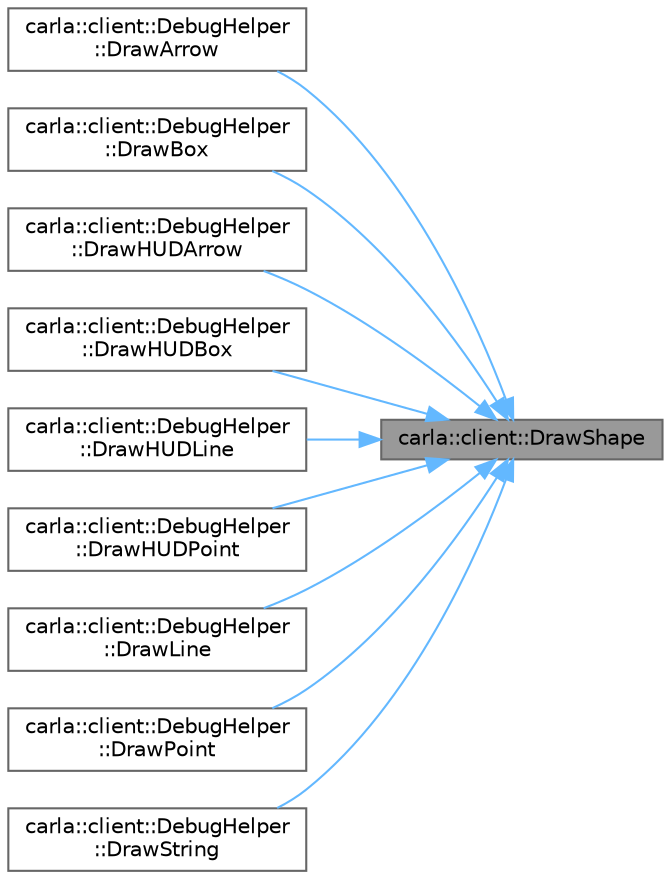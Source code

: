 digraph "carla::client::DrawShape"
{
 // INTERACTIVE_SVG=YES
 // LATEX_PDF_SIZE
  bgcolor="transparent";
  edge [fontname=Helvetica,fontsize=10,labelfontname=Helvetica,labelfontsize=10];
  node [fontname=Helvetica,fontsize=10,shape=box,height=0.2,width=0.4];
  rankdir="RL";
  Node1 [id="Node000001",label="carla::client::DrawShape",height=0.2,width=0.4,color="gray40", fillcolor="grey60", style="filled", fontcolor="black",tooltip=" "];
  Node1 -> Node2 [id="edge1_Node000001_Node000002",dir="back",color="steelblue1",style="solid",tooltip=" "];
  Node2 [id="Node000002",label="carla::client::DebugHelper\l::DrawArrow",height=0.2,width=0.4,color="grey40", fillcolor="white", style="filled",URL="$d1/d64/classcarla_1_1client_1_1DebugHelper.html#adb8a1c285fa59957f0a21bc3879403a8",tooltip=" "];
  Node1 -> Node3 [id="edge2_Node000001_Node000003",dir="back",color="steelblue1",style="solid",tooltip=" "];
  Node3 [id="Node000003",label="carla::client::DebugHelper\l::DrawBox",height=0.2,width=0.4,color="grey40", fillcolor="white", style="filled",URL="$d1/d64/classcarla_1_1client_1_1DebugHelper.html#affa4cb11e3c4dc1f57753b9cd97ebf60",tooltip=" "];
  Node1 -> Node4 [id="edge3_Node000001_Node000004",dir="back",color="steelblue1",style="solid",tooltip=" "];
  Node4 [id="Node000004",label="carla::client::DebugHelper\l::DrawHUDArrow",height=0.2,width=0.4,color="grey40", fillcolor="white", style="filled",URL="$d1/d64/classcarla_1_1client_1_1DebugHelper.html#a1f8f460373bf923ce8fa2e010e5b8a08",tooltip=" "];
  Node1 -> Node5 [id="edge4_Node000001_Node000005",dir="back",color="steelblue1",style="solid",tooltip=" "];
  Node5 [id="Node000005",label="carla::client::DebugHelper\l::DrawHUDBox",height=0.2,width=0.4,color="grey40", fillcolor="white", style="filled",URL="$d1/d64/classcarla_1_1client_1_1DebugHelper.html#a9cdac667ff363b82bff2d6911dab59a4",tooltip=" "];
  Node1 -> Node6 [id="edge5_Node000001_Node000006",dir="back",color="steelblue1",style="solid",tooltip=" "];
  Node6 [id="Node000006",label="carla::client::DebugHelper\l::DrawHUDLine",height=0.2,width=0.4,color="grey40", fillcolor="white", style="filled",URL="$d1/d64/classcarla_1_1client_1_1DebugHelper.html#a93c0cbda6faac95842e7a1a744243621",tooltip=" "];
  Node1 -> Node7 [id="edge6_Node000001_Node000007",dir="back",color="steelblue1",style="solid",tooltip=" "];
  Node7 [id="Node000007",label="carla::client::DebugHelper\l::DrawHUDPoint",height=0.2,width=0.4,color="grey40", fillcolor="white", style="filled",URL="$d1/d64/classcarla_1_1client_1_1DebugHelper.html#a88a6ad03bcef6f37bf28ba6661d3738a",tooltip=" "];
  Node1 -> Node8 [id="edge7_Node000001_Node000008",dir="back",color="steelblue1",style="solid",tooltip=" "];
  Node8 [id="Node000008",label="carla::client::DebugHelper\l::DrawLine",height=0.2,width=0.4,color="grey40", fillcolor="white", style="filled",URL="$d1/d64/classcarla_1_1client_1_1DebugHelper.html#a5e4dae6f79e00b4ccc83a8d854f46d34",tooltip=" "];
  Node1 -> Node9 [id="edge8_Node000001_Node000009",dir="back",color="steelblue1",style="solid",tooltip=" "];
  Node9 [id="Node000009",label="carla::client::DebugHelper\l::DrawPoint",height=0.2,width=0.4,color="grey40", fillcolor="white", style="filled",URL="$d1/d64/classcarla_1_1client_1_1DebugHelper.html#aedc9c0e85b7a74e9a702099d5a0582bc",tooltip=" "];
  Node1 -> Node10 [id="edge9_Node000001_Node000010",dir="back",color="steelblue1",style="solid",tooltip=" "];
  Node10 [id="Node000010",label="carla::client::DebugHelper\l::DrawString",height=0.2,width=0.4,color="grey40", fillcolor="white", style="filled",URL="$d1/d64/classcarla_1_1client_1_1DebugHelper.html#a5376a0a43a2ebe3b0a7c8b30a912adba",tooltip=" "];
}
